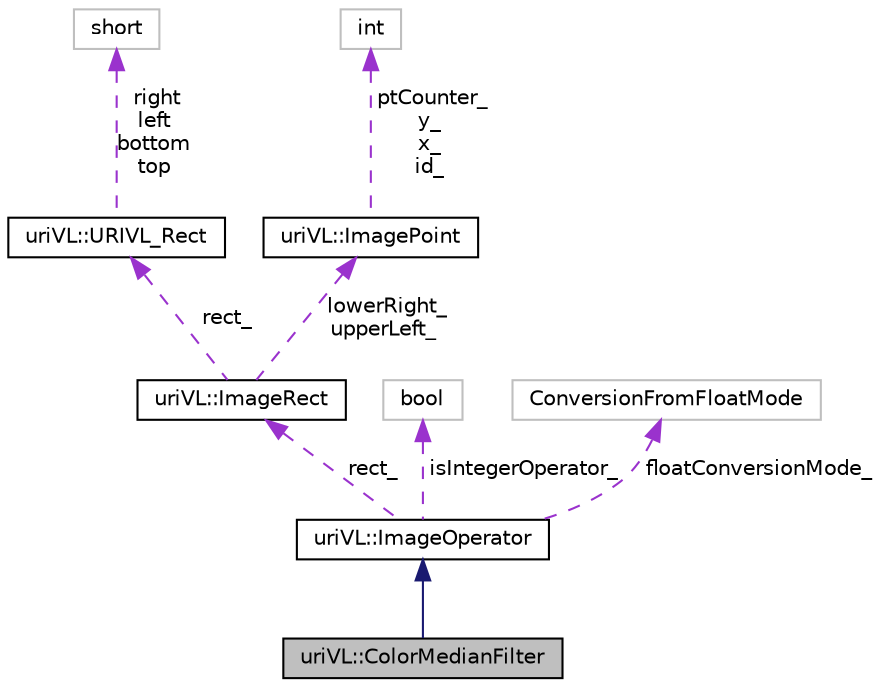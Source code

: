 digraph "uriVL::ColorMedianFilter"
{
  edge [fontname="Helvetica",fontsize="10",labelfontname="Helvetica",labelfontsize="10"];
  node [fontname="Helvetica",fontsize="10",shape=record];
  Node1 [label="uriVL::ColorMedianFilter",height=0.2,width=0.4,color="black", fillcolor="grey75", style="filled", fontcolor="black"];
  Node2 -> Node1 [dir="back",color="midnightblue",fontsize="10",style="solid",fontname="Helvetica"];
  Node2 [label="uriVL::ImageOperator",height=0.2,width=0.4,color="black", fillcolor="white", style="filled",URL="$classuriVL_1_1ImageOperator.html",tooltip="Virtual parent class for all image operators (operators that are applied to a raster image and produc..."];
  Node3 -> Node2 [dir="back",color="darkorchid3",fontsize="10",style="dashed",label=" rect_" ,fontname="Helvetica"];
  Node3 [label="uriVL::ImageRect",height=0.2,width=0.4,color="black", fillcolor="white", style="filled",URL="$classuriVL_1_1ImageRect.html",tooltip="Implements the ImageRect class. "];
  Node4 -> Node3 [dir="back",color="darkorchid3",fontsize="10",style="dashed",label=" rect_" ,fontname="Helvetica"];
  Node4 [label="uriVL::URIVL_Rect",height=0.2,width=0.4,color="black", fillcolor="white", style="filled",URL="$structuriVL_1_1URIVL__Rect.html",tooltip="For platforms not supported by Quicktime, we need to define Rect. "];
  Node5 -> Node4 [dir="back",color="darkorchid3",fontsize="10",style="dashed",label=" right\nleft\nbottom\ntop" ,fontname="Helvetica"];
  Node5 [label="short",height=0.2,width=0.4,color="grey75", fillcolor="white", style="filled"];
  Node6 -> Node3 [dir="back",color="darkorchid3",fontsize="10",style="dashed",label=" lowerRight_\nupperLeft_" ,fontname="Helvetica"];
  Node6 [label="uriVL::ImagePoint",height=0.2,width=0.4,color="black", fillcolor="white", style="filled",URL="$classuriVL_1_1ImagePoint.html",tooltip="Implements the ImagePoint class. "];
  Node7 -> Node6 [dir="back",color="darkorchid3",fontsize="10",style="dashed",label=" ptCounter_\ny_\nx_\nid_" ,fontname="Helvetica"];
  Node7 [label="int",height=0.2,width=0.4,color="grey75", fillcolor="white", style="filled"];
  Node8 -> Node2 [dir="back",color="darkorchid3",fontsize="10",style="dashed",label=" isIntegerOperator_" ,fontname="Helvetica"];
  Node8 [label="bool",height=0.2,width=0.4,color="grey75", fillcolor="white", style="filled"];
  Node9 -> Node2 [dir="back",color="darkorchid3",fontsize="10",style="dashed",label=" floatConversionMode_" ,fontname="Helvetica"];
  Node9 [label="ConversionFromFloatMode",height=0.2,width=0.4,color="grey75", fillcolor="white", style="filled"];
}
